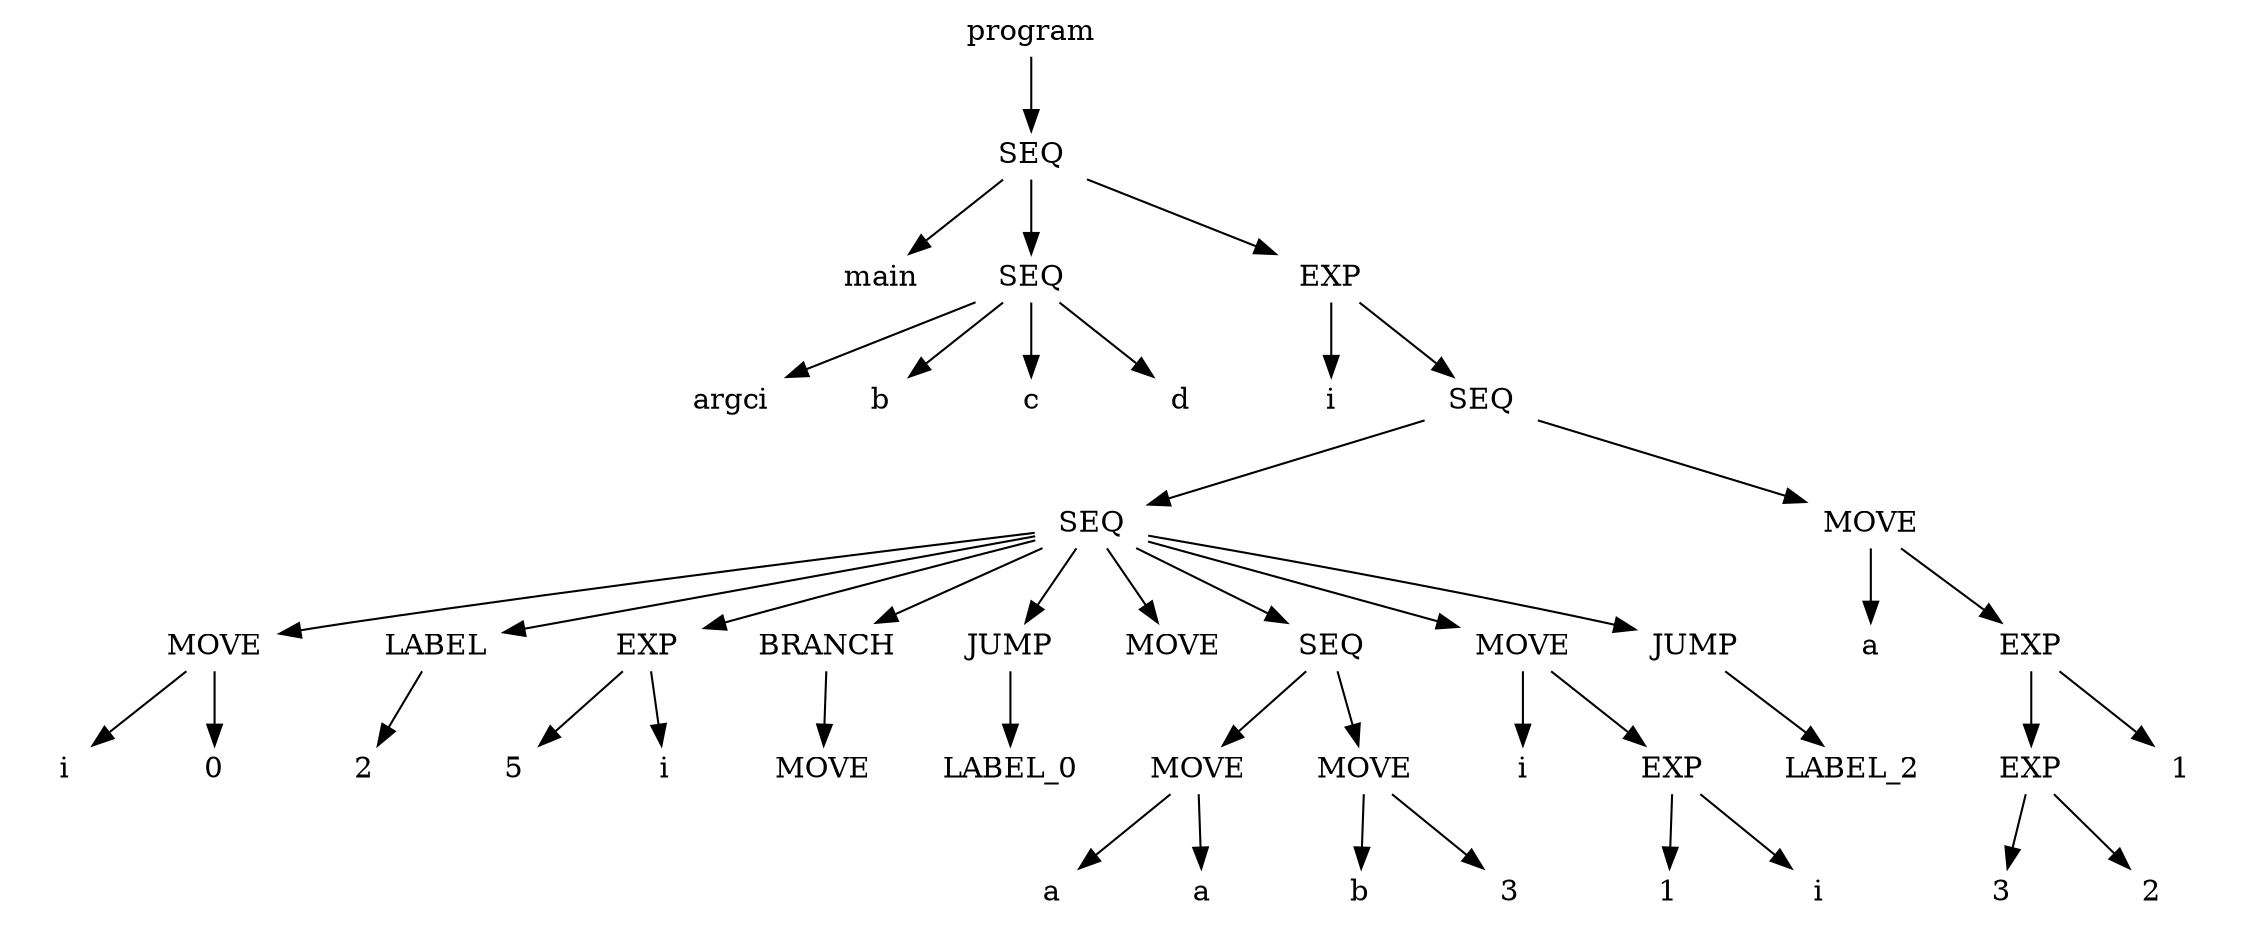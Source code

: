 digraph G{
	node0[shape=plaintext, label="program", height=.3];
	node1[shape=plaintext, label="SEQ", height=.3];
	node0->node1;
	node2[shape=plaintext, label="main", height=.3];
	node1->node2;
	node3[shape=plaintext, label="SEQ", height=.3];
	node1->node3;
	node4[shape=plaintext, label="argci", height=.3];
	node3->node4;
	node5[shape=plaintext, label="b", height=.3];
	node3->node5;
	node6[shape=plaintext, label="c", height=.3];
	node3->node6;
	node7[shape=plaintext, label="d", height=.3];
	node3->node7;
	node8[shape=plaintext, label="EXP", height=.3];
	node1->node8;
	node9[shape=plaintext, label="i", height=.3];
	node8->node9;
	node10[shape=plaintext, label="SEQ", height=.3];
	node8->node10;
	node11[shape=plaintext, label="SEQ", height=.3];
	node10->node11;
	node12[shape=plaintext, label="MOVE", height=.3];
	node11->node12;
	node13[shape=plaintext, label="i", height=.3];
	node12->node13;
	node14[shape=plaintext, label="0", height=.3];
	node12->node14;
	node15[shape=plaintext, label="LABEL", height=.3];
	node16[shape=plaintext, label="2", height=.3];
	node11->node15;
	node15->node16;
	node17[shape=plaintext, label="EXP", height=.3];
	node11->node17;
	node18[shape=plaintext, label="5", height=.3];
	node17->node18;
	node19[shape=plaintext, label="i", height=.3];
	node17->node19;
	node20[shape=plaintext, label="BRANCH", height=.3];
	node11->node20;
	node21[shape=plaintext, label="MOVE", height=.3];
	node20->node21;
	node22[shape=plaintext, label="JUMP", height=.3];
	node23[shape=plaintext, label="LABEL_0", height=.3];
	node11->node22;
	node22->node23;
	node24[shape=plaintext, label="MOVE", height=.3];
	node11->node24;
	node25[shape=plaintext, label="SEQ", height=.3];
	node11->node25;
	node26[shape=plaintext, label="MOVE", height=.3];
	node25->node26;
	node27[shape=plaintext, label="a", height=.3];
	node26->node27;
	node28[shape=plaintext, label="a", height=.3];
	node26->node28;
	node29[shape=plaintext, label="MOVE", height=.3];
	node25->node29;
	node30[shape=plaintext, label="b", height=.3];
	node29->node30;
	node31[shape=plaintext, label="3", height=.3];
	node29->node31;
	node32[shape=plaintext, label="MOVE", height=.3];
	node11->node32;
	node33[shape=plaintext, label="i", height=.3];
	node32->node33;
	node34[shape=plaintext, label="EXP", height=.3];
	node32->node34;
	node35[shape=plaintext, label="1", height=.3];
	node34->node35;
	node36[shape=plaintext, label="i", height=.3];
	node34->node36;
	node37[shape=plaintext, label="JUMP", height=.3];
	node38[shape=plaintext, label="LABEL_2", height=.3];
	node11->node37;
	node37->node38;
	node39[shape=plaintext, label="MOVE", height=.3];
	node10->node39;
	node40[shape=plaintext, label="a", height=.3];
	node39->node40;
	node41[shape=plaintext, label="EXP", height=.3];
	node39->node41;
	node42[shape=plaintext, label="EXP", height=.3];
	node41->node42;
	node43[shape=plaintext, label="3", height=.3];
	node42->node43;
	node44[shape=plaintext, label="2", height=.3];
	node42->node44;
	node45[shape=plaintext, label="1", height=.3];
	node41->node45;
}
